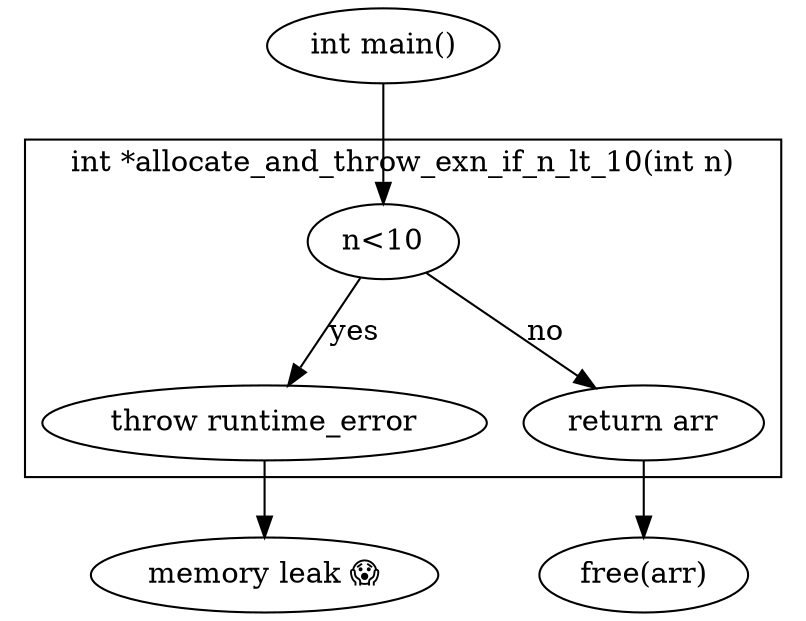 digraph {
    main[label="int main()"]
    subgraph cluster_allocate_and_throw_exn_if_n_lt_10{
        label = "int *allocate_and_throw_exn_if_n_lt_10(int n)"
        condition[label="n<10"]
        runtime_error[label="throw runtime_error"]
        ret[label="return arr"]
        condition -> runtime_error[label="yes"]
        condition ->  ret[label="no"]
    }
    free[label="free(arr)"]
    leak[label="memory leak 😱"]
    main ->  condition
    ret -> free
    runtime_error -> leak
}
